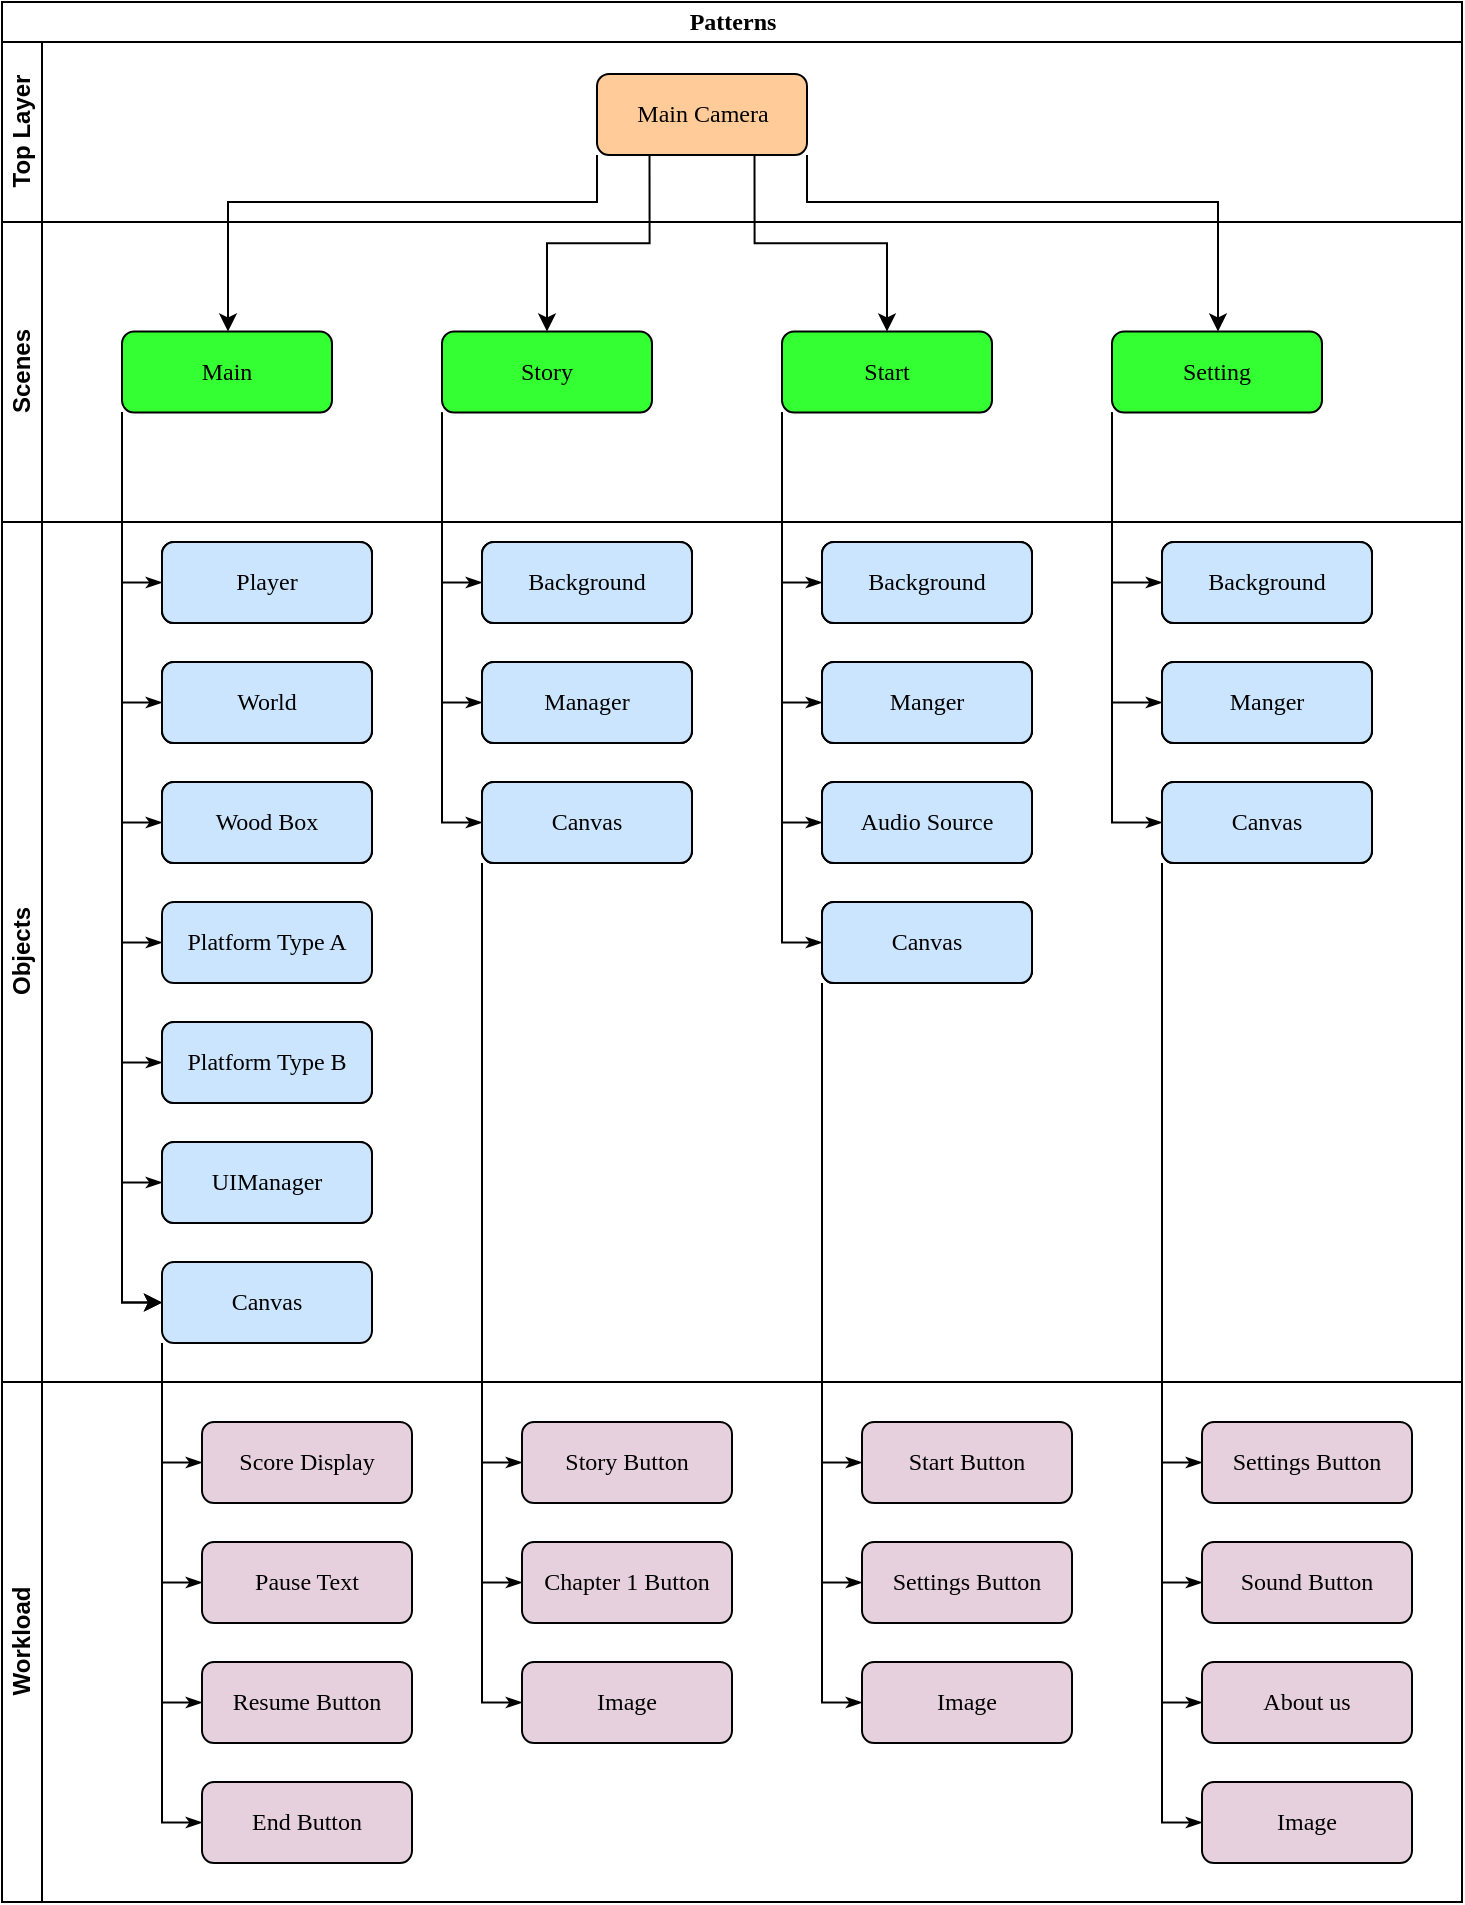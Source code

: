 <mxfile version="13.3.5" type="github">
  <diagram name="Page-1" id="c7488fd3-1785-93aa-aadb-54a6760d102a">
    <mxGraphModel dx="1422" dy="802" grid="1" gridSize="10" guides="1" tooltips="1" connect="1" arrows="1" fold="1" page="1" pageScale="1" pageWidth="1100" pageHeight="850" background="#ffffff" math="0" shadow="0">
      <root>
        <mxCell id="0" />
        <mxCell id="1" parent="0" />
        <mxCell id="2b4e8129b02d487f-1" value="&lt;font style=&quot;font-size: 12px&quot;&gt;Patterns&lt;/font&gt;" style="swimlane;html=1;childLayout=stackLayout;horizontal=1;startSize=20;horizontalStack=0;rounded=0;shadow=0;labelBackgroundColor=none;strokeWidth=1;fontFamily=Verdana;fontSize=8;align=center;" parent="1" vertex="1">
          <mxGeometry x="180" y="70" width="730" height="950" as="geometry">
            <mxRectangle x="180" y="70" width="70" height="20" as="alternateBounds" />
          </mxGeometry>
        </mxCell>
        <mxCell id="2b4e8129b02d487f-2" value="Top Layer" style="swimlane;html=1;startSize=20;horizontal=0;" parent="2b4e8129b02d487f-1" vertex="1">
          <mxGeometry y="20" width="730" height="90" as="geometry" />
        </mxCell>
        <mxCell id="2b4e8129b02d487f-7" value="&lt;font style=&quot;font-size: 12px;&quot;&gt;Main Camera&lt;/font&gt;" style="rounded=1;whiteSpace=wrap;html=1;shadow=0;labelBackgroundColor=none;strokeWidth=1;fontFamily=Verdana;fontSize=12;align=center;fillColor=#FFCC99;" parent="2b4e8129b02d487f-2" vertex="1">
          <mxGeometry x="297.5" y="16" width="105" height="40.5" as="geometry" />
        </mxCell>
        <mxCell id="2b4e8129b02d487f-3" value="Scenes" style="swimlane;html=1;startSize=20;horizontal=0;" parent="2b4e8129b02d487f-1" vertex="1">
          <mxGeometry y="110" width="730" height="150" as="geometry" />
        </mxCell>
        <mxCell id="4Cs5pkkE4mOxZY2ZTMv_-4" value="&lt;font style=&quot;font-size: 12px;&quot;&gt;Setting&lt;/font&gt;" style="rounded=1;whiteSpace=wrap;html=1;shadow=0;labelBackgroundColor=none;strokeWidth=1;fontFamily=Verdana;fontSize=12;align=center;fillColor=#33FF33;" parent="2b4e8129b02d487f-3" vertex="1">
          <mxGeometry x="555" y="54.75" width="105" height="40.5" as="geometry" />
        </mxCell>
        <mxCell id="4Cs5pkkE4mOxZY2ZTMv_-2" value="&lt;font style=&quot;font-size: 12px;&quot;&gt;Main&lt;br style=&quot;font-size: 12px;&quot;&gt;&lt;/font&gt;" style="rounded=1;whiteSpace=wrap;html=1;shadow=0;labelBackgroundColor=none;strokeWidth=1;fontFamily=Verdana;fontSize=12;align=center;fillColor=#33FF33;" parent="2b4e8129b02d487f-3" vertex="1">
          <mxGeometry x="60" y="54.75" width="105" height="40.5" as="geometry" />
        </mxCell>
        <mxCell id="4Cs5pkkE4mOxZY2ZTMv_-3" value="&lt;font style=&quot;font-size: 12px;&quot;&gt;Story&lt;/font&gt;" style="rounded=1;whiteSpace=wrap;html=1;shadow=0;labelBackgroundColor=none;strokeWidth=1;fontFamily=Verdana;fontSize=12;align=center;fillColor=#33FF33;" parent="2b4e8129b02d487f-3" vertex="1">
          <mxGeometry x="220" y="54.75" width="105" height="40.5" as="geometry" />
        </mxCell>
        <mxCell id="4Cs5pkkE4mOxZY2ZTMv_-5" value="&lt;font style=&quot;font-size: 12px;&quot;&gt;Start&lt;/font&gt;" style="rounded=1;whiteSpace=wrap;html=1;shadow=0;labelBackgroundColor=none;strokeWidth=1;fontFamily=Verdana;fontSize=12;align=center;fillColor=#33FF33;" parent="2b4e8129b02d487f-3" vertex="1">
          <mxGeometry x="390" y="54.75" width="105" height="40.5" as="geometry" />
        </mxCell>
        <mxCell id="2b4e8129b02d487f-4" value="Objects" style="swimlane;html=1;startSize=20;horizontal=0;" parent="2b4e8129b02d487f-1" vertex="1">
          <mxGeometry y="260" width="730" height="430" as="geometry" />
        </mxCell>
        <mxCell id="4Cs5pkkE4mOxZY2ZTMv_-52" value="Background" style="rounded=1;whiteSpace=wrap;html=1;shadow=0;labelBackgroundColor=none;strokeWidth=1;fontFamily=Verdana;fontSize=12;align=center;" parent="2b4e8129b02d487f-4" vertex="1">
          <mxGeometry x="410" y="10" width="105" height="40.5" as="geometry" />
        </mxCell>
        <mxCell id="4Cs5pkkE4mOxZY2ZTMv_-39" value="Background" style="rounded=1;whiteSpace=wrap;html=1;shadow=0;labelBackgroundColor=none;strokeWidth=1;fontFamily=Verdana;fontSize=12;align=center;" parent="2b4e8129b02d487f-4" vertex="1">
          <mxGeometry x="240" y="10" width="105" height="40.5" as="geometry" />
        </mxCell>
        <mxCell id="4Cs5pkkE4mOxZY2ZTMv_-12" value="&lt;font style=&quot;font-size: 12px;&quot;&gt;Player&lt;/font&gt;" style="rounded=1;whiteSpace=wrap;html=1;shadow=0;labelBackgroundColor=none;strokeWidth=1;fontFamily=Verdana;fontSize=12;align=center;" parent="2b4e8129b02d487f-4" vertex="1">
          <mxGeometry x="80" y="10" width="105" height="40.5" as="geometry" />
        </mxCell>
        <mxCell id="4Cs5pkkE4mOxZY2ZTMv_-67" value="Background" style="rounded=1;whiteSpace=wrap;html=1;shadow=0;labelBackgroundColor=none;strokeWidth=1;fontFamily=Verdana;fontSize=12;align=center;" parent="2b4e8129b02d487f-4" vertex="1">
          <mxGeometry x="580" y="10" width="105" height="40.5" as="geometry" />
        </mxCell>
        <mxCell id="4Cs5pkkE4mOxZY2ZTMv_-13" value="&lt;font style=&quot;font-size: 12px;&quot;&gt;World&lt;/font&gt;" style="rounded=1;whiteSpace=wrap;html=1;shadow=0;labelBackgroundColor=none;strokeWidth=1;fontFamily=Verdana;fontSize=12;align=center;" parent="2b4e8129b02d487f-4" vertex="1">
          <mxGeometry x="80" y="70" width="105" height="40.5" as="geometry" />
        </mxCell>
        <mxCell id="4Cs5pkkE4mOxZY2ZTMv_-40" value="Manager" style="rounded=1;whiteSpace=wrap;html=1;shadow=0;labelBackgroundColor=none;strokeWidth=1;fontFamily=Verdana;fontSize=12;align=center;" parent="2b4e8129b02d487f-4" vertex="1">
          <mxGeometry x="240" y="70" width="105" height="40.5" as="geometry" />
        </mxCell>
        <mxCell id="4Cs5pkkE4mOxZY2ZTMv_-53" value="Manger" style="rounded=1;whiteSpace=wrap;html=1;shadow=0;labelBackgroundColor=none;strokeWidth=1;fontFamily=Verdana;fontSize=12;align=center;" parent="2b4e8129b02d487f-4" vertex="1">
          <mxGeometry x="410" y="70" width="105" height="40.5" as="geometry" />
        </mxCell>
        <mxCell id="4Cs5pkkE4mOxZY2ZTMv_-69" value="Manger" style="rounded=1;whiteSpace=wrap;html=1;shadow=0;labelBackgroundColor=none;strokeWidth=1;fontFamily=Verdana;fontSize=12;align=center;" parent="2b4e8129b02d487f-4" vertex="1">
          <mxGeometry x="580" y="70" width="105" height="40.5" as="geometry" />
        </mxCell>
        <mxCell id="4Cs5pkkE4mOxZY2ZTMv_-14" value="Wood Box" style="rounded=1;whiteSpace=wrap;html=1;shadow=0;labelBackgroundColor=none;strokeWidth=1;fontFamily=Verdana;fontSize=12;align=center;" parent="2b4e8129b02d487f-4" vertex="1">
          <mxGeometry x="80" y="130" width="105" height="40.5" as="geometry" />
        </mxCell>
        <mxCell id="4Cs5pkkE4mOxZY2ZTMv_-41" value="Canvas" style="rounded=1;whiteSpace=wrap;html=1;shadow=0;labelBackgroundColor=none;strokeWidth=1;fontFamily=Verdana;fontSize=12;align=center;" parent="2b4e8129b02d487f-4" vertex="1">
          <mxGeometry x="240" y="130" width="105" height="40.5" as="geometry" />
        </mxCell>
        <mxCell id="4Cs5pkkE4mOxZY2ZTMv_-54" value="Audio Source" style="rounded=1;whiteSpace=wrap;html=1;shadow=0;labelBackgroundColor=none;strokeWidth=1;fontFamily=Verdana;fontSize=12;align=center;" parent="2b4e8129b02d487f-4" vertex="1">
          <mxGeometry x="410" y="130" width="105" height="40.5" as="geometry" />
        </mxCell>
        <mxCell id="4Cs5pkkE4mOxZY2ZTMv_-70" value="Canvas" style="rounded=1;whiteSpace=wrap;html=1;shadow=0;labelBackgroundColor=none;strokeWidth=1;fontFamily=Verdana;fontSize=12;align=center;" parent="2b4e8129b02d487f-4" vertex="1">
          <mxGeometry x="580" y="130" width="105" height="40.5" as="geometry" />
        </mxCell>
        <mxCell id="4Cs5pkkE4mOxZY2ZTMv_-15" value="Platform Type A" style="rounded=1;whiteSpace=wrap;html=1;shadow=0;labelBackgroundColor=none;strokeWidth=1;fontFamily=Verdana;fontSize=12;align=center;fillColor=#CCE5FF;" parent="2b4e8129b02d487f-4" vertex="1">
          <mxGeometry x="80" y="190" width="105" height="40.5" as="geometry" />
        </mxCell>
        <mxCell id="4Cs5pkkE4mOxZY2ZTMv_-55" value="Canvas" style="rounded=1;whiteSpace=wrap;html=1;shadow=0;labelBackgroundColor=none;strokeWidth=1;fontFamily=Verdana;fontSize=12;align=center;" parent="2b4e8129b02d487f-4" vertex="1">
          <mxGeometry x="410" y="190" width="105" height="40.5" as="geometry" />
        </mxCell>
        <mxCell id="4Cs5pkkE4mOxZY2ZTMv_-82" value="Background" style="rounded=1;whiteSpace=wrap;html=1;shadow=0;labelBackgroundColor=none;strokeWidth=1;fontFamily=Verdana;fontSize=12;align=center;" parent="2b4e8129b02d487f-4" vertex="1">
          <mxGeometry x="580" y="10" width="105" height="40.5" as="geometry" />
        </mxCell>
        <mxCell id="4Cs5pkkE4mOxZY2ZTMv_-83" value="Manger" style="rounded=1;whiteSpace=wrap;html=1;shadow=0;labelBackgroundColor=none;strokeWidth=1;fontFamily=Verdana;fontSize=12;align=center;" parent="2b4e8129b02d487f-4" vertex="1">
          <mxGeometry x="580" y="70" width="105" height="40.5" as="geometry" />
        </mxCell>
        <mxCell id="4Cs5pkkE4mOxZY2ZTMv_-84" value="Canvas" style="rounded=1;whiteSpace=wrap;html=1;shadow=0;labelBackgroundColor=none;strokeWidth=1;fontFamily=Verdana;fontSize=12;align=center;" parent="2b4e8129b02d487f-4" vertex="1">
          <mxGeometry x="580" y="130" width="105" height="40.5" as="geometry" />
        </mxCell>
        <mxCell id="4Cs5pkkE4mOxZY2ZTMv_-85" value="Manger" style="rounded=1;whiteSpace=wrap;html=1;shadow=0;labelBackgroundColor=none;strokeWidth=1;fontFamily=Verdana;fontSize=12;align=center;" parent="2b4e8129b02d487f-4" vertex="1">
          <mxGeometry x="410" y="70" width="105" height="40.5" as="geometry" />
        </mxCell>
        <mxCell id="4Cs5pkkE4mOxZY2ZTMv_-86" value="Background" style="rounded=1;whiteSpace=wrap;html=1;shadow=0;labelBackgroundColor=none;strokeWidth=1;fontFamily=Verdana;fontSize=12;align=center;" parent="2b4e8129b02d487f-4" vertex="1">
          <mxGeometry x="410" y="10" width="105" height="40.5" as="geometry" />
        </mxCell>
        <mxCell id="4Cs5pkkE4mOxZY2ZTMv_-87" value="Audio Source" style="rounded=1;whiteSpace=wrap;html=1;shadow=0;labelBackgroundColor=none;strokeWidth=1;fontFamily=Verdana;fontSize=12;align=center;" parent="2b4e8129b02d487f-4" vertex="1">
          <mxGeometry x="410" y="130" width="105" height="40.5" as="geometry" />
        </mxCell>
        <mxCell id="4Cs5pkkE4mOxZY2ZTMv_-88" value="Canvas" style="rounded=1;whiteSpace=wrap;html=1;shadow=0;labelBackgroundColor=none;strokeWidth=1;fontFamily=Verdana;fontSize=12;align=center;" parent="2b4e8129b02d487f-4" vertex="1">
          <mxGeometry x="410" y="190" width="105" height="40.5" as="geometry" />
        </mxCell>
        <mxCell id="4Cs5pkkE4mOxZY2ZTMv_-89" value="Canvas" style="rounded=1;whiteSpace=wrap;html=1;shadow=0;labelBackgroundColor=none;strokeWidth=1;fontFamily=Verdana;fontSize=12;align=center;" parent="2b4e8129b02d487f-4" vertex="1">
          <mxGeometry x="240" y="130" width="105" height="40.5" as="geometry" />
        </mxCell>
        <mxCell id="4Cs5pkkE4mOxZY2ZTMv_-90" value="Manager" style="rounded=1;whiteSpace=wrap;html=1;shadow=0;labelBackgroundColor=none;strokeWidth=1;fontFamily=Verdana;fontSize=12;align=center;" parent="2b4e8129b02d487f-4" vertex="1">
          <mxGeometry x="240" y="70" width="105" height="40.5" as="geometry" />
        </mxCell>
        <mxCell id="4Cs5pkkE4mOxZY2ZTMv_-91" value="Background" style="rounded=1;whiteSpace=wrap;html=1;shadow=0;labelBackgroundColor=none;strokeWidth=1;fontFamily=Verdana;fontSize=12;align=center;" parent="2b4e8129b02d487f-4" vertex="1">
          <mxGeometry x="240" y="10" width="105" height="40.5" as="geometry" />
        </mxCell>
        <mxCell id="4Cs5pkkE4mOxZY2ZTMv_-92" value="&lt;font style=&quot;font-size: 12px;&quot;&gt;Player&lt;/font&gt;" style="rounded=1;whiteSpace=wrap;html=1;shadow=0;labelBackgroundColor=none;strokeWidth=1;fontFamily=Verdana;fontSize=12;align=center;" parent="2b4e8129b02d487f-4" vertex="1">
          <mxGeometry x="80" y="10" width="105" height="40.5" as="geometry" />
        </mxCell>
        <mxCell id="4Cs5pkkE4mOxZY2ZTMv_-93" value="&lt;font style=&quot;font-size: 12px;&quot;&gt;World&lt;/font&gt;" style="rounded=1;whiteSpace=wrap;html=1;shadow=0;labelBackgroundColor=none;strokeWidth=1;fontFamily=Verdana;fontSize=12;align=center;" parent="2b4e8129b02d487f-4" vertex="1">
          <mxGeometry x="80" y="70" width="105" height="40.5" as="geometry" />
        </mxCell>
        <mxCell id="4Cs5pkkE4mOxZY2ZTMv_-94" value="Wood Box" style="rounded=1;whiteSpace=wrap;html=1;shadow=0;labelBackgroundColor=none;strokeWidth=1;fontFamily=Verdana;fontSize=12;align=center;" parent="2b4e8129b02d487f-4" vertex="1">
          <mxGeometry x="80" y="130" width="105" height="40.5" as="geometry" />
        </mxCell>
        <mxCell id="4Cs5pkkE4mOxZY2ZTMv_-16" value="Platform Type B" style="rounded=1;whiteSpace=wrap;html=1;shadow=0;labelBackgroundColor=none;strokeWidth=1;fontFamily=Verdana;fontSize=12;align=center;" parent="2b4e8129b02d487f-4" vertex="1">
          <mxGeometry x="80" y="250" width="105" height="40.5" as="geometry" />
        </mxCell>
        <mxCell id="4Cs5pkkE4mOxZY2ZTMv_-17" value="UIManager" style="rounded=1;whiteSpace=wrap;html=1;shadow=0;labelBackgroundColor=none;strokeWidth=1;fontFamily=Verdana;fontSize=12;align=center;" parent="2b4e8129b02d487f-4" vertex="1">
          <mxGeometry x="80" y="310" width="105" height="40.5" as="geometry" />
        </mxCell>
        <mxCell id="4Cs5pkkE4mOxZY2ZTMv_-95" value="Background" style="rounded=1;whiteSpace=wrap;html=1;shadow=0;labelBackgroundColor=none;strokeWidth=1;fontFamily=Verdana;fontSize=12;align=center;fillColor=#CCE5FF;" parent="2b4e8129b02d487f-4" vertex="1">
          <mxGeometry x="580" y="10" width="105" height="40.5" as="geometry" />
        </mxCell>
        <mxCell id="4Cs5pkkE4mOxZY2ZTMv_-96" value="Manger" style="rounded=1;whiteSpace=wrap;html=1;shadow=0;labelBackgroundColor=none;strokeWidth=1;fontFamily=Verdana;fontSize=12;align=center;fillColor=#CCE5FF;" parent="2b4e8129b02d487f-4" vertex="1">
          <mxGeometry x="580" y="70" width="105" height="40.5" as="geometry" />
        </mxCell>
        <mxCell id="4Cs5pkkE4mOxZY2ZTMv_-97" value="Canvas" style="rounded=1;whiteSpace=wrap;html=1;shadow=0;labelBackgroundColor=none;strokeWidth=1;fontFamily=Verdana;fontSize=12;align=center;fillColor=#CCE5FF;" parent="2b4e8129b02d487f-4" vertex="1">
          <mxGeometry x="580" y="130" width="105" height="40.5" as="geometry" />
        </mxCell>
        <mxCell id="4Cs5pkkE4mOxZY2ZTMv_-98" value="Manger" style="rounded=1;whiteSpace=wrap;html=1;shadow=0;labelBackgroundColor=none;strokeWidth=1;fontFamily=Verdana;fontSize=12;align=center;fillColor=#CCE5FF;" parent="2b4e8129b02d487f-4" vertex="1">
          <mxGeometry x="410" y="70" width="105" height="40.5" as="geometry" />
        </mxCell>
        <mxCell id="4Cs5pkkE4mOxZY2ZTMv_-99" value="Background" style="rounded=1;whiteSpace=wrap;html=1;shadow=0;labelBackgroundColor=none;strokeWidth=1;fontFamily=Verdana;fontSize=12;align=center;fillColor=#CCE5FF;" parent="2b4e8129b02d487f-4" vertex="1">
          <mxGeometry x="410" y="10" width="105" height="40.5" as="geometry" />
        </mxCell>
        <mxCell id="4Cs5pkkE4mOxZY2ZTMv_-100" value="Audio Source" style="rounded=1;whiteSpace=wrap;html=1;shadow=0;labelBackgroundColor=none;strokeWidth=1;fontFamily=Verdana;fontSize=12;align=center;fillColor=#CCE5FF;" parent="2b4e8129b02d487f-4" vertex="1">
          <mxGeometry x="410" y="130" width="105" height="40.5" as="geometry" />
        </mxCell>
        <mxCell id="4Cs5pkkE4mOxZY2ZTMv_-101" value="Canvas" style="rounded=1;whiteSpace=wrap;html=1;shadow=0;labelBackgroundColor=none;strokeWidth=1;fontFamily=Verdana;fontSize=12;align=center;fillColor=#CCE5FF;" parent="2b4e8129b02d487f-4" vertex="1">
          <mxGeometry x="410" y="190" width="105" height="40.5" as="geometry" />
        </mxCell>
        <mxCell id="4Cs5pkkE4mOxZY2ZTMv_-102" value="Canvas" style="rounded=1;whiteSpace=wrap;html=1;shadow=0;labelBackgroundColor=none;strokeWidth=1;fontFamily=Verdana;fontSize=12;align=center;fillColor=#CCE5FF;" parent="2b4e8129b02d487f-4" vertex="1">
          <mxGeometry x="240" y="130" width="105" height="40.5" as="geometry" />
        </mxCell>
        <mxCell id="4Cs5pkkE4mOxZY2ZTMv_-103" value="Manager" style="rounded=1;whiteSpace=wrap;html=1;shadow=0;labelBackgroundColor=none;strokeWidth=1;fontFamily=Verdana;fontSize=12;align=center;fillColor=#CCE5FF;" parent="2b4e8129b02d487f-4" vertex="1">
          <mxGeometry x="240" y="70" width="105" height="40.5" as="geometry" />
        </mxCell>
        <mxCell id="4Cs5pkkE4mOxZY2ZTMv_-104" value="Background" style="rounded=1;whiteSpace=wrap;html=1;shadow=0;labelBackgroundColor=none;strokeWidth=1;fontFamily=Verdana;fontSize=12;align=center;fillColor=#CCE5FF;" parent="2b4e8129b02d487f-4" vertex="1">
          <mxGeometry x="240" y="10" width="105" height="40.5" as="geometry" />
        </mxCell>
        <mxCell id="4Cs5pkkE4mOxZY2ZTMv_-105" value="&lt;font style=&quot;font-size: 12px;&quot;&gt;Player&lt;/font&gt;" style="rounded=1;whiteSpace=wrap;html=1;shadow=0;labelBackgroundColor=none;strokeWidth=1;fontFamily=Verdana;fontSize=12;align=center;fillColor=#CCE5FF;" parent="2b4e8129b02d487f-4" vertex="1">
          <mxGeometry x="80" y="10" width="105" height="40.5" as="geometry" />
        </mxCell>
        <mxCell id="4Cs5pkkE4mOxZY2ZTMv_-106" value="&lt;font style=&quot;font-size: 12px;&quot;&gt;World&lt;/font&gt;" style="rounded=1;whiteSpace=wrap;html=1;shadow=0;labelBackgroundColor=none;strokeWidth=1;fontFamily=Verdana;fontSize=12;align=center;fillColor=#CCE5FF;" parent="2b4e8129b02d487f-4" vertex="1">
          <mxGeometry x="80" y="70" width="105" height="40.5" as="geometry" />
        </mxCell>
        <mxCell id="4Cs5pkkE4mOxZY2ZTMv_-107" value="Wood Box" style="rounded=1;whiteSpace=wrap;html=1;shadow=0;labelBackgroundColor=none;strokeWidth=1;fontFamily=Verdana;fontSize=12;align=center;fillColor=#CCE5FF;" parent="2b4e8129b02d487f-4" vertex="1">
          <mxGeometry x="80" y="130" width="105" height="40.5" as="geometry" />
        </mxCell>
        <mxCell id="4Cs5pkkE4mOxZY2ZTMv_-108" value="Platform Type B" style="rounded=1;whiteSpace=wrap;html=1;shadow=0;labelBackgroundColor=none;strokeWidth=1;fontFamily=Verdana;fontSize=12;align=center;fillColor=#CCE5FF;" parent="2b4e8129b02d487f-4" vertex="1">
          <mxGeometry x="80" y="250" width="105" height="40.5" as="geometry" />
        </mxCell>
        <mxCell id="4Cs5pkkE4mOxZY2ZTMv_-109" value="UIManager" style="rounded=1;whiteSpace=wrap;html=1;shadow=0;labelBackgroundColor=none;strokeWidth=1;fontFamily=Verdana;fontSize=12;align=center;fillColor=#CCE5FF;" parent="2b4e8129b02d487f-4" vertex="1">
          <mxGeometry x="80" y="310" width="105" height="40.5" as="geometry" />
        </mxCell>
        <mxCell id="4Cs5pkkE4mOxZY2ZTMv_-18" value="Canvas" style="rounded=1;whiteSpace=wrap;html=1;shadow=0;labelBackgroundColor=none;strokeWidth=1;fontFamily=Verdana;fontSize=12;align=center;fillColor=#CCE5FF;" parent="2b4e8129b02d487f-4" vertex="1">
          <mxGeometry x="80" y="370" width="105" height="40.5" as="geometry" />
        </mxCell>
        <mxCell id="4Cs5pkkE4mOxZY2ZTMv_-1" value="Workload" style="swimlane;html=1;startSize=20;horizontal=0;" parent="2b4e8129b02d487f-1" vertex="1">
          <mxGeometry y="690" width="730" height="260" as="geometry" />
        </mxCell>
        <mxCell id="4Cs5pkkE4mOxZY2ZTMv_-71" value="Settings Button" style="rounded=1;whiteSpace=wrap;html=1;shadow=0;labelBackgroundColor=none;strokeWidth=1;fontFamily=Verdana;fontSize=12;align=center;fillColor=#E6D0DE;" parent="4Cs5pkkE4mOxZY2ZTMv_-1" vertex="1">
          <mxGeometry x="600" y="20" width="105" height="40.5" as="geometry" />
        </mxCell>
        <mxCell id="4Cs5pkkE4mOxZY2ZTMv_-42" value="Story Button" style="rounded=1;whiteSpace=wrap;html=1;shadow=0;labelBackgroundColor=none;strokeWidth=1;fontFamily=Verdana;fontSize=12;align=center;fillColor=#E6D0DE;" parent="4Cs5pkkE4mOxZY2ZTMv_-1" vertex="1">
          <mxGeometry x="260" y="20" width="105" height="40.5" as="geometry" />
        </mxCell>
        <mxCell id="4Cs5pkkE4mOxZY2ZTMv_-19" value="Score Display" style="rounded=1;whiteSpace=wrap;html=1;shadow=0;labelBackgroundColor=none;strokeWidth=1;fontFamily=Verdana;fontSize=12;align=center;fillColor=#E6D0DE;" parent="4Cs5pkkE4mOxZY2ZTMv_-1" vertex="1">
          <mxGeometry x="100" y="20" width="105" height="40.5" as="geometry" />
        </mxCell>
        <mxCell id="4Cs5pkkE4mOxZY2ZTMv_-56" value="Start Button" style="rounded=1;whiteSpace=wrap;html=1;shadow=0;labelBackgroundColor=none;strokeWidth=1;fontFamily=Verdana;fontSize=12;align=center;fillColor=#E6D0DE;" parent="4Cs5pkkE4mOxZY2ZTMv_-1" vertex="1">
          <mxGeometry x="430" y="20" width="105" height="40.5" as="geometry" />
        </mxCell>
        <mxCell id="4Cs5pkkE4mOxZY2ZTMv_-72" value="Sound Button" style="rounded=1;whiteSpace=wrap;html=1;shadow=0;labelBackgroundColor=none;strokeWidth=1;fontFamily=Verdana;fontSize=12;align=center;fillColor=#E6D0DE;" parent="4Cs5pkkE4mOxZY2ZTMv_-1" vertex="1">
          <mxGeometry x="600" y="80" width="105" height="40.5" as="geometry" />
        </mxCell>
        <mxCell id="4Cs5pkkE4mOxZY2ZTMv_-20" value="Pause Text" style="rounded=1;whiteSpace=wrap;html=1;shadow=0;labelBackgroundColor=none;strokeWidth=1;fontFamily=Verdana;fontSize=12;align=center;fillColor=#E6D0DE;" parent="4Cs5pkkE4mOxZY2ZTMv_-1" vertex="1">
          <mxGeometry x="100" y="80" width="105" height="40.5" as="geometry" />
        </mxCell>
        <mxCell id="4Cs5pkkE4mOxZY2ZTMv_-43" value="Chapter 1 Button" style="rounded=1;whiteSpace=wrap;html=1;shadow=0;labelBackgroundColor=none;strokeWidth=1;fontFamily=Verdana;fontSize=12;align=center;fillColor=#E6D0DE;" parent="4Cs5pkkE4mOxZY2ZTMv_-1" vertex="1">
          <mxGeometry x="260" y="80" width="105" height="40.5" as="geometry" />
        </mxCell>
        <mxCell id="4Cs5pkkE4mOxZY2ZTMv_-57" value="Settings Button" style="rounded=1;whiteSpace=wrap;html=1;shadow=0;labelBackgroundColor=none;strokeWidth=1;fontFamily=Verdana;fontSize=12;align=center;fillColor=#E6D0DE;" parent="4Cs5pkkE4mOxZY2ZTMv_-1" vertex="1">
          <mxGeometry x="430" y="80" width="105" height="40.5" as="geometry" />
        </mxCell>
        <mxCell id="4Cs5pkkE4mOxZY2ZTMv_-44" value="Image" style="rounded=1;whiteSpace=wrap;html=1;shadow=0;labelBackgroundColor=none;strokeWidth=1;fontFamily=Verdana;fontSize=12;align=center;fillColor=#E6D0DE;" parent="4Cs5pkkE4mOxZY2ZTMv_-1" vertex="1">
          <mxGeometry x="260" y="140" width="105" height="40.5" as="geometry" />
        </mxCell>
        <mxCell id="4Cs5pkkE4mOxZY2ZTMv_-33" value="Resume Button" style="rounded=1;whiteSpace=wrap;html=1;shadow=0;labelBackgroundColor=none;strokeWidth=1;fontFamily=Verdana;fontSize=12;align=center;fillColor=#E6D0DE;" parent="4Cs5pkkE4mOxZY2ZTMv_-1" vertex="1">
          <mxGeometry x="100" y="140" width="105" height="40.5" as="geometry" />
        </mxCell>
        <mxCell id="4Cs5pkkE4mOxZY2ZTMv_-58" value="Image" style="rounded=1;whiteSpace=wrap;html=1;shadow=0;labelBackgroundColor=none;strokeWidth=1;fontFamily=Verdana;fontSize=12;align=center;fillColor=#E6D0DE;" parent="4Cs5pkkE4mOxZY2ZTMv_-1" vertex="1">
          <mxGeometry x="430" y="140" width="105" height="40.5" as="geometry" />
        </mxCell>
        <mxCell id="4Cs5pkkE4mOxZY2ZTMv_-73" value="About us" style="rounded=1;whiteSpace=wrap;html=1;shadow=0;labelBackgroundColor=none;strokeWidth=1;fontFamily=Verdana;fontSize=12;align=center;fillColor=#E6D0DE;" parent="4Cs5pkkE4mOxZY2ZTMv_-1" vertex="1">
          <mxGeometry x="600" y="140" width="105" height="40.5" as="geometry" />
        </mxCell>
        <mxCell id="4Cs5pkkE4mOxZY2ZTMv_-74" value="Image" style="rounded=1;whiteSpace=wrap;html=1;shadow=0;labelBackgroundColor=none;strokeWidth=1;fontFamily=Verdana;fontSize=12;align=center;fillColor=#E6D0DE;" parent="4Cs5pkkE4mOxZY2ZTMv_-1" vertex="1">
          <mxGeometry x="600" y="200" width="105" height="40.5" as="geometry" />
        </mxCell>
        <mxCell id="4Cs5pkkE4mOxZY2ZTMv_-34" value="End Button" style="rounded=1;whiteSpace=wrap;html=1;shadow=0;labelBackgroundColor=none;strokeWidth=1;fontFamily=Verdana;fontSize=12;align=center;fillColor=#E6D0DE;" parent="4Cs5pkkE4mOxZY2ZTMv_-1" vertex="1">
          <mxGeometry x="100" y="200" width="105" height="40.5" as="geometry" />
        </mxCell>
        <mxCell id="4Cs5pkkE4mOxZY2ZTMv_-8" style="edgeStyle=orthogonalEdgeStyle;rounded=0;orthogonalLoop=1;jettySize=auto;html=1;exitX=0;exitY=1;exitDx=0;exitDy=0;" parent="2b4e8129b02d487f-1" source="2b4e8129b02d487f-7" target="4Cs5pkkE4mOxZY2ZTMv_-2" edge="1">
          <mxGeometry relative="1" as="geometry">
            <Array as="points">
              <mxPoint x="298" y="100" />
              <mxPoint x="113" y="100" />
            </Array>
          </mxGeometry>
        </mxCell>
        <mxCell id="4Cs5pkkE4mOxZY2ZTMv_-9" style="edgeStyle=orthogonalEdgeStyle;rounded=0;orthogonalLoop=1;jettySize=auto;html=1;exitX=0.25;exitY=1;exitDx=0;exitDy=0;entryX=0.5;entryY=0;entryDx=0;entryDy=0;" parent="2b4e8129b02d487f-1" source="2b4e8129b02d487f-7" target="4Cs5pkkE4mOxZY2ZTMv_-3" edge="1">
          <mxGeometry relative="1" as="geometry" />
        </mxCell>
        <mxCell id="4Cs5pkkE4mOxZY2ZTMv_-10" style="edgeStyle=orthogonalEdgeStyle;rounded=0;orthogonalLoop=1;jettySize=auto;html=1;exitX=0.75;exitY=1;exitDx=0;exitDy=0;entryX=0.5;entryY=0;entryDx=0;entryDy=0;" parent="2b4e8129b02d487f-1" source="2b4e8129b02d487f-7" target="4Cs5pkkE4mOxZY2ZTMv_-5" edge="1">
          <mxGeometry relative="1" as="geometry" />
        </mxCell>
        <mxCell id="4Cs5pkkE4mOxZY2ZTMv_-11" style="edgeStyle=orthogonalEdgeStyle;rounded=0;orthogonalLoop=1;jettySize=auto;html=1;exitX=1;exitY=1;exitDx=0;exitDy=0;" parent="2b4e8129b02d487f-1" source="2b4e8129b02d487f-7" target="4Cs5pkkE4mOxZY2ZTMv_-4" edge="1">
          <mxGeometry relative="1" as="geometry">
            <Array as="points">
              <mxPoint x="403" y="100" />
              <mxPoint x="608" y="100" />
            </Array>
          </mxGeometry>
        </mxCell>
        <mxCell id="4Cs5pkkE4mOxZY2ZTMv_-23" style="edgeStyle=orthogonalEdgeStyle;rounded=0;orthogonalLoop=1;jettySize=auto;html=1;exitX=0;exitY=1;exitDx=0;exitDy=0;entryX=0;entryY=0.5;entryDx=0;entryDy=0;fontSize=12;" parent="2b4e8129b02d487f-1" source="4Cs5pkkE4mOxZY2ZTMv_-2" target="4Cs5pkkE4mOxZY2ZTMv_-18" edge="1">
          <mxGeometry relative="1" as="geometry" />
        </mxCell>
        <mxCell id="4Cs5pkkE4mOxZY2ZTMv_-26" style="edgeStyle=orthogonalEdgeStyle;rounded=0;orthogonalLoop=1;jettySize=auto;html=1;exitX=0;exitY=1;exitDx=0;exitDy=0;entryX=0;entryY=0.5;entryDx=0;entryDy=0;fontSize=12;" parent="2b4e8129b02d487f-1" source="4Cs5pkkE4mOxZY2ZTMv_-2" target="4Cs5pkkE4mOxZY2ZTMv_-18" edge="1">
          <mxGeometry relative="1" as="geometry">
            <mxPoint x="240" y="275.25" as="sourcePoint" />
            <mxPoint x="260" y="720.25" as="targetPoint" />
            <Array as="points">
              <mxPoint x="60" y="650" />
            </Array>
          </mxGeometry>
        </mxCell>
        <mxCell id="4Cs5pkkE4mOxZY2ZTMv_-27" style="edgeStyle=orthogonalEdgeStyle;rounded=0;html=1;labelBackgroundColor=none;startArrow=none;startFill=0;startSize=5;endArrow=classicThin;endFill=1;endSize=5;jettySize=auto;orthogonalLoop=1;strokeWidth=1;fontFamily=Verdana;fontSize=8;exitX=0;exitY=1;exitDx=0;exitDy=0;entryX=0;entryY=0.5;entryDx=0;entryDy=0;" parent="2b4e8129b02d487f-1" source="4Cs5pkkE4mOxZY2ZTMv_-2" target="4Cs5pkkE4mOxZY2ZTMv_-17" edge="1">
          <mxGeometry relative="1" as="geometry">
            <mxPoint x="760" y="355" as="sourcePoint" />
            <mxPoint x="740" y="475" as="targetPoint" />
          </mxGeometry>
        </mxCell>
        <mxCell id="4Cs5pkkE4mOxZY2ZTMv_-28" style="edgeStyle=orthogonalEdgeStyle;rounded=0;html=1;labelBackgroundColor=none;startArrow=none;startFill=0;startSize=5;endArrow=classicThin;endFill=1;endSize=5;jettySize=auto;orthogonalLoop=1;strokeWidth=1;fontFamily=Verdana;fontSize=8;exitX=0;exitY=1;exitDx=0;exitDy=0;entryX=0;entryY=0.5;entryDx=0;entryDy=0;" parent="2b4e8129b02d487f-1" source="4Cs5pkkE4mOxZY2ZTMv_-2" target="4Cs5pkkE4mOxZY2ZTMv_-16" edge="1">
          <mxGeometry relative="1" as="geometry">
            <mxPoint x="790" y="370" as="sourcePoint" />
            <mxPoint x="770" y="490" as="targetPoint" />
          </mxGeometry>
        </mxCell>
        <mxCell id="4Cs5pkkE4mOxZY2ZTMv_-29" style="edgeStyle=orthogonalEdgeStyle;rounded=0;html=1;labelBackgroundColor=none;startArrow=none;startFill=0;startSize=5;endArrow=classicThin;endFill=1;endSize=5;jettySize=auto;orthogonalLoop=1;strokeWidth=1;fontFamily=Verdana;fontSize=8;exitX=0;exitY=1;exitDx=0;exitDy=0;entryX=0;entryY=0.5;entryDx=0;entryDy=0;" parent="2b4e8129b02d487f-1" source="4Cs5pkkE4mOxZY2ZTMv_-2" target="4Cs5pkkE4mOxZY2ZTMv_-15" edge="1">
          <mxGeometry relative="1" as="geometry">
            <mxPoint x="840" y="480" as="sourcePoint" />
            <mxPoint x="820" y="600" as="targetPoint" />
          </mxGeometry>
        </mxCell>
        <mxCell id="4Cs5pkkE4mOxZY2ZTMv_-32" style="edgeStyle=orthogonalEdgeStyle;rounded=0;html=1;labelBackgroundColor=none;startArrow=none;startFill=0;startSize=5;endArrow=classicThin;endFill=1;endSize=5;jettySize=auto;orthogonalLoop=1;strokeWidth=1;fontFamily=Verdana;fontSize=8;exitX=0;exitY=1;exitDx=0;exitDy=0;entryX=0;entryY=0.5;entryDx=0;entryDy=0;" parent="2b4e8129b02d487f-1" source="4Cs5pkkE4mOxZY2ZTMv_-2" target="4Cs5pkkE4mOxZY2ZTMv_-14" edge="1">
          <mxGeometry relative="1" as="geometry">
            <mxPoint x="760" y="580" as="sourcePoint" />
            <mxPoint x="740" y="700" as="targetPoint" />
          </mxGeometry>
        </mxCell>
        <mxCell id="4Cs5pkkE4mOxZY2ZTMv_-31" style="edgeStyle=orthogonalEdgeStyle;rounded=0;html=1;labelBackgroundColor=none;startArrow=none;startFill=0;startSize=5;endArrow=classicThin;endFill=1;endSize=5;jettySize=auto;orthogonalLoop=1;strokeWidth=1;fontFamily=Verdana;fontSize=8;exitX=0;exitY=1;exitDx=0;exitDy=0;entryX=0;entryY=0.5;entryDx=0;entryDy=0;" parent="2b4e8129b02d487f-1" source="4Cs5pkkE4mOxZY2ZTMv_-2" target="4Cs5pkkE4mOxZY2ZTMv_-13" edge="1">
          <mxGeometry relative="1" as="geometry">
            <mxPoint x="860" y="500" as="sourcePoint" />
            <mxPoint x="840" y="620" as="targetPoint" />
          </mxGeometry>
        </mxCell>
        <mxCell id="4Cs5pkkE4mOxZY2ZTMv_-30" style="edgeStyle=orthogonalEdgeStyle;rounded=0;html=1;labelBackgroundColor=none;startArrow=none;startFill=0;startSize=5;endArrow=classicThin;endFill=1;endSize=5;jettySize=auto;orthogonalLoop=1;strokeWidth=1;fontFamily=Verdana;fontSize=8;exitX=0;exitY=1;exitDx=0;exitDy=0;entryX=0;entryY=0.5;entryDx=0;entryDy=0;" parent="2b4e8129b02d487f-1" source="4Cs5pkkE4mOxZY2ZTMv_-2" target="4Cs5pkkE4mOxZY2ZTMv_-12" edge="1">
          <mxGeometry relative="1" as="geometry">
            <mxPoint x="800" y="355" as="sourcePoint" />
            <mxPoint x="780" y="475" as="targetPoint" />
          </mxGeometry>
        </mxCell>
        <mxCell id="4Cs5pkkE4mOxZY2ZTMv_-35" style="edgeStyle=orthogonalEdgeStyle;rounded=0;html=1;labelBackgroundColor=none;startArrow=none;startFill=0;startSize=5;endArrow=classicThin;endFill=1;endSize=5;jettySize=auto;orthogonalLoop=1;strokeWidth=1;fontFamily=Verdana;fontSize=8;exitX=0;exitY=1;exitDx=0;exitDy=0;entryX=0;entryY=0.5;entryDx=0;entryDy=0;" parent="2b4e8129b02d487f-1" source="4Cs5pkkE4mOxZY2ZTMv_-18" target="4Cs5pkkE4mOxZY2ZTMv_-19" edge="1">
          <mxGeometry relative="1" as="geometry">
            <mxPoint x="780" y="600" as="sourcePoint" />
            <mxPoint x="760" y="720" as="targetPoint" />
          </mxGeometry>
        </mxCell>
        <mxCell id="4Cs5pkkE4mOxZY2ZTMv_-37" style="edgeStyle=orthogonalEdgeStyle;rounded=0;html=1;labelBackgroundColor=none;startArrow=none;startFill=0;startSize=5;endArrow=classicThin;endFill=1;endSize=5;jettySize=auto;orthogonalLoop=1;strokeWidth=1;fontFamily=Verdana;fontSize=8;exitX=0;exitY=1;exitDx=0;exitDy=0;entryX=0;entryY=0.5;entryDx=0;entryDy=0;" parent="2b4e8129b02d487f-1" source="4Cs5pkkE4mOxZY2ZTMv_-18" target="4Cs5pkkE4mOxZY2ZTMv_-20" edge="1">
          <mxGeometry relative="1" as="geometry">
            <mxPoint x="780" y="780" as="sourcePoint" />
            <mxPoint x="760" y="900" as="targetPoint" />
          </mxGeometry>
        </mxCell>
        <mxCell id="4Cs5pkkE4mOxZY2ZTMv_-36" style="edgeStyle=orthogonalEdgeStyle;rounded=0;html=1;labelBackgroundColor=none;startArrow=none;startFill=0;startSize=5;endArrow=classicThin;endFill=1;endSize=5;jettySize=auto;orthogonalLoop=1;strokeWidth=1;fontFamily=Verdana;fontSize=8;exitX=0;exitY=1;exitDx=0;exitDy=0;entryX=0;entryY=0.5;entryDx=0;entryDy=0;" parent="2b4e8129b02d487f-1" source="4Cs5pkkE4mOxZY2ZTMv_-18" target="4Cs5pkkE4mOxZY2ZTMv_-33" edge="1">
          <mxGeometry relative="1" as="geometry">
            <mxPoint x="840" y="710" as="sourcePoint" />
            <mxPoint x="820" y="830" as="targetPoint" />
          </mxGeometry>
        </mxCell>
        <mxCell id="4Cs5pkkE4mOxZY2ZTMv_-38" style="edgeStyle=orthogonalEdgeStyle;rounded=0;html=1;labelBackgroundColor=none;startArrow=none;startFill=0;startSize=5;endArrow=classicThin;endFill=1;endSize=5;jettySize=auto;orthogonalLoop=1;strokeWidth=1;fontFamily=Verdana;fontSize=8;exitX=0;exitY=1;exitDx=0;exitDy=0;entryX=0;entryY=0.5;entryDx=0;entryDy=0;" parent="2b4e8129b02d487f-1" source="4Cs5pkkE4mOxZY2ZTMv_-18" target="4Cs5pkkE4mOxZY2ZTMv_-34" edge="1">
          <mxGeometry relative="1" as="geometry">
            <mxPoint x="840" y="860" as="sourcePoint" />
            <mxPoint x="820" y="980" as="targetPoint" />
          </mxGeometry>
        </mxCell>
        <mxCell id="4Cs5pkkE4mOxZY2ZTMv_-45" style="edgeStyle=orthogonalEdgeStyle;rounded=0;html=1;labelBackgroundColor=none;startArrow=none;startFill=0;startSize=5;endArrow=classicThin;endFill=1;endSize=5;jettySize=auto;orthogonalLoop=1;strokeWidth=1;fontFamily=Verdana;fontSize=8;exitX=0;exitY=1;exitDx=0;exitDy=0;entryX=0;entryY=0.5;entryDx=0;entryDy=0;" parent="2b4e8129b02d487f-1" source="4Cs5pkkE4mOxZY2ZTMv_-3" target="4Cs5pkkE4mOxZY2ZTMv_-39" edge="1">
          <mxGeometry relative="1" as="geometry">
            <mxPoint x="770" y="270" as="sourcePoint" />
            <mxPoint x="750" y="390" as="targetPoint" />
          </mxGeometry>
        </mxCell>
        <mxCell id="4Cs5pkkE4mOxZY2ZTMv_-46" style="edgeStyle=orthogonalEdgeStyle;rounded=0;html=1;labelBackgroundColor=none;startArrow=none;startFill=0;startSize=5;endArrow=classicThin;endFill=1;endSize=5;jettySize=auto;orthogonalLoop=1;strokeWidth=1;fontFamily=Verdana;fontSize=8;exitX=0;exitY=1;exitDx=0;exitDy=0;entryX=0;entryY=0.5;entryDx=0;entryDy=0;" parent="2b4e8129b02d487f-1" source="4Cs5pkkE4mOxZY2ZTMv_-3" target="4Cs5pkkE4mOxZY2ZTMv_-40" edge="1">
          <mxGeometry relative="1" as="geometry">
            <mxPoint x="800" y="360" as="sourcePoint" />
            <mxPoint x="780" y="480" as="targetPoint" />
          </mxGeometry>
        </mxCell>
        <mxCell id="4Cs5pkkE4mOxZY2ZTMv_-47" style="edgeStyle=orthogonalEdgeStyle;rounded=0;html=1;labelBackgroundColor=none;startArrow=none;startFill=0;startSize=5;endArrow=classicThin;endFill=1;endSize=5;jettySize=auto;orthogonalLoop=1;strokeWidth=1;fontFamily=Verdana;fontSize=8;exitX=0;exitY=1;exitDx=0;exitDy=0;entryX=0;entryY=0.5;entryDx=0;entryDy=0;" parent="2b4e8129b02d487f-1" source="4Cs5pkkE4mOxZY2ZTMv_-3" target="4Cs5pkkE4mOxZY2ZTMv_-41" edge="1">
          <mxGeometry relative="1" as="geometry">
            <mxPoint x="760" y="420" as="sourcePoint" />
            <mxPoint x="740" y="540" as="targetPoint" />
          </mxGeometry>
        </mxCell>
        <mxCell id="4Cs5pkkE4mOxZY2ZTMv_-48" style="edgeStyle=orthogonalEdgeStyle;rounded=0;html=1;labelBackgroundColor=none;startArrow=none;startFill=0;startSize=5;endArrow=classicThin;endFill=1;endSize=5;jettySize=auto;orthogonalLoop=1;strokeWidth=1;fontFamily=Verdana;fontSize=8;exitX=0;exitY=1;exitDx=0;exitDy=0;entryX=0;entryY=0.5;entryDx=0;entryDy=0;" parent="2b4e8129b02d487f-1" source="4Cs5pkkE4mOxZY2ZTMv_-41" target="4Cs5pkkE4mOxZY2ZTMv_-42" edge="1">
          <mxGeometry relative="1" as="geometry">
            <mxPoint x="860" y="510" as="sourcePoint" />
            <mxPoint x="840" y="630" as="targetPoint" />
          </mxGeometry>
        </mxCell>
        <mxCell id="4Cs5pkkE4mOxZY2ZTMv_-49" style="edgeStyle=orthogonalEdgeStyle;rounded=0;html=1;labelBackgroundColor=none;startArrow=none;startFill=0;startSize=5;endArrow=classicThin;endFill=1;endSize=5;jettySize=auto;orthogonalLoop=1;strokeWidth=1;fontFamily=Verdana;fontSize=8;exitX=0;exitY=1;exitDx=0;exitDy=0;entryX=0;entryY=0.5;entryDx=0;entryDy=0;" parent="2b4e8129b02d487f-1" source="4Cs5pkkE4mOxZY2ZTMv_-41" target="4Cs5pkkE4mOxZY2ZTMv_-43" edge="1">
          <mxGeometry relative="1" as="geometry">
            <mxPoint x="800" y="570" as="sourcePoint" />
            <mxPoint x="780" y="690" as="targetPoint" />
          </mxGeometry>
        </mxCell>
        <mxCell id="4Cs5pkkE4mOxZY2ZTMv_-50" style="edgeStyle=orthogonalEdgeStyle;rounded=0;html=1;labelBackgroundColor=none;startArrow=none;startFill=0;startSize=5;endArrow=classicThin;endFill=1;endSize=5;jettySize=auto;orthogonalLoop=1;strokeWidth=1;fontFamily=Verdana;fontSize=8;exitX=0;exitY=1;exitDx=0;exitDy=0;entryX=0;entryY=0.5;entryDx=0;entryDy=0;" parent="2b4e8129b02d487f-1" source="4Cs5pkkE4mOxZY2ZTMv_-41" target="4Cs5pkkE4mOxZY2ZTMv_-44" edge="1">
          <mxGeometry relative="1" as="geometry">
            <mxPoint x="830" y="620" as="sourcePoint" />
            <mxPoint x="810" y="740" as="targetPoint" />
          </mxGeometry>
        </mxCell>
        <mxCell id="4Cs5pkkE4mOxZY2ZTMv_-59" style="edgeStyle=orthogonalEdgeStyle;rounded=0;html=1;labelBackgroundColor=none;startArrow=none;startFill=0;startSize=5;endArrow=classicThin;endFill=1;endSize=5;jettySize=auto;orthogonalLoop=1;strokeWidth=1;fontFamily=Verdana;fontSize=8;exitX=0;exitY=1;exitDx=0;exitDy=0;entryX=0;entryY=0.5;entryDx=0;entryDy=0;" parent="2b4e8129b02d487f-1" source="4Cs5pkkE4mOxZY2ZTMv_-5" target="4Cs5pkkE4mOxZY2ZTMv_-52" edge="1">
          <mxGeometry relative="1" as="geometry">
            <mxPoint x="790" y="320" as="sourcePoint" />
            <mxPoint x="770" y="440" as="targetPoint" />
          </mxGeometry>
        </mxCell>
        <mxCell id="4Cs5pkkE4mOxZY2ZTMv_-62" style="edgeStyle=orthogonalEdgeStyle;rounded=0;html=1;labelBackgroundColor=none;startArrow=none;startFill=0;startSize=5;endArrow=classicThin;endFill=1;endSize=5;jettySize=auto;orthogonalLoop=1;strokeWidth=1;fontFamily=Verdana;fontSize=8;exitX=0;exitY=1;exitDx=0;exitDy=0;entryX=0;entryY=0.5;entryDx=0;entryDy=0;" parent="2b4e8129b02d487f-1" source="4Cs5pkkE4mOxZY2ZTMv_-5" target="4Cs5pkkE4mOxZY2ZTMv_-53" edge="1">
          <mxGeometry relative="1" as="geometry">
            <mxPoint x="760" y="430" as="sourcePoint" />
            <mxPoint x="740" y="550" as="targetPoint" />
          </mxGeometry>
        </mxCell>
        <mxCell id="4Cs5pkkE4mOxZY2ZTMv_-61" style="edgeStyle=orthogonalEdgeStyle;rounded=0;html=1;labelBackgroundColor=none;startArrow=none;startFill=0;startSize=5;endArrow=classicThin;endFill=1;endSize=5;jettySize=auto;orthogonalLoop=1;strokeWidth=1;fontFamily=Verdana;fontSize=8;exitX=0;exitY=1;exitDx=0;exitDy=0;entryX=0;entryY=0.5;entryDx=0;entryDy=0;" parent="2b4e8129b02d487f-1" source="4Cs5pkkE4mOxZY2ZTMv_-5" target="4Cs5pkkE4mOxZY2ZTMv_-54" edge="1">
          <mxGeometry relative="1" as="geometry">
            <mxPoint x="810" y="390" as="sourcePoint" />
            <mxPoint x="790" y="510" as="targetPoint" />
          </mxGeometry>
        </mxCell>
        <mxCell id="4Cs5pkkE4mOxZY2ZTMv_-60" style="edgeStyle=orthogonalEdgeStyle;rounded=0;html=1;labelBackgroundColor=none;startArrow=none;startFill=0;startSize=5;endArrow=classicThin;endFill=1;endSize=5;jettySize=auto;orthogonalLoop=1;strokeWidth=1;fontFamily=Verdana;fontSize=8;exitX=0;exitY=1;exitDx=0;exitDy=0;entryX=0;entryY=0.5;entryDx=0;entryDy=0;" parent="2b4e8129b02d487f-1" source="4Cs5pkkE4mOxZY2ZTMv_-5" target="4Cs5pkkE4mOxZY2ZTMv_-55" edge="1">
          <mxGeometry relative="1" as="geometry">
            <mxPoint x="850" y="355" as="sourcePoint" />
            <mxPoint x="830" y="475" as="targetPoint" />
          </mxGeometry>
        </mxCell>
        <mxCell id="4Cs5pkkE4mOxZY2ZTMv_-63" style="edgeStyle=orthogonalEdgeStyle;rounded=0;html=1;labelBackgroundColor=none;startArrow=none;startFill=0;startSize=5;endArrow=classicThin;endFill=1;endSize=5;jettySize=auto;orthogonalLoop=1;strokeWidth=1;fontFamily=Verdana;fontSize=8;exitX=0;exitY=1;exitDx=0;exitDy=0;entryX=0;entryY=0.5;entryDx=0;entryDy=0;" parent="2b4e8129b02d487f-1" source="4Cs5pkkE4mOxZY2ZTMv_-55" target="4Cs5pkkE4mOxZY2ZTMv_-56" edge="1">
          <mxGeometry relative="1" as="geometry">
            <mxPoint x="790" y="590" as="sourcePoint" />
            <mxPoint x="770" y="710" as="targetPoint" />
          </mxGeometry>
        </mxCell>
        <mxCell id="4Cs5pkkE4mOxZY2ZTMv_-64" style="edgeStyle=orthogonalEdgeStyle;rounded=0;html=1;labelBackgroundColor=none;startArrow=none;startFill=0;startSize=5;endArrow=classicThin;endFill=1;endSize=5;jettySize=auto;orthogonalLoop=1;strokeWidth=1;fontFamily=Verdana;fontSize=8;exitX=0;exitY=1;exitDx=0;exitDy=0;entryX=0;entryY=0.5;entryDx=0;entryDy=0;" parent="2b4e8129b02d487f-1" source="4Cs5pkkE4mOxZY2ZTMv_-55" target="4Cs5pkkE4mOxZY2ZTMv_-57" edge="1">
          <mxGeometry relative="1" as="geometry">
            <mxPoint x="820" y="620" as="sourcePoint" />
            <mxPoint x="800" y="740" as="targetPoint" />
          </mxGeometry>
        </mxCell>
        <mxCell id="4Cs5pkkE4mOxZY2ZTMv_-65" style="edgeStyle=orthogonalEdgeStyle;rounded=0;html=1;labelBackgroundColor=none;startArrow=none;startFill=0;startSize=5;endArrow=classicThin;endFill=1;endSize=5;jettySize=auto;orthogonalLoop=1;strokeWidth=1;fontFamily=Verdana;fontSize=8;exitX=0;exitY=1;exitDx=0;exitDy=0;entryX=0;entryY=0.5;entryDx=0;entryDy=0;" parent="2b4e8129b02d487f-1" source="4Cs5pkkE4mOxZY2ZTMv_-55" target="4Cs5pkkE4mOxZY2ZTMv_-58" edge="1">
          <mxGeometry relative="1" as="geometry">
            <mxPoint x="860" y="640" as="sourcePoint" />
            <mxPoint x="840" y="760" as="targetPoint" />
          </mxGeometry>
        </mxCell>
        <mxCell id="4Cs5pkkE4mOxZY2ZTMv_-75" style="edgeStyle=orthogonalEdgeStyle;rounded=0;html=1;labelBackgroundColor=none;startArrow=none;startFill=0;startSize=5;endArrow=classicThin;endFill=1;endSize=5;jettySize=auto;orthogonalLoop=1;strokeWidth=1;fontFamily=Verdana;fontSize=8;exitX=0;exitY=1;exitDx=0;exitDy=0;entryX=0;entryY=0.5;entryDx=0;entryDy=0;" parent="2b4e8129b02d487f-1" source="4Cs5pkkE4mOxZY2ZTMv_-4" target="4Cs5pkkE4mOxZY2ZTMv_-67" edge="1">
          <mxGeometry relative="1" as="geometry">
            <mxPoint x="800" y="295" as="sourcePoint" />
            <mxPoint x="780" y="415" as="targetPoint" />
          </mxGeometry>
        </mxCell>
        <mxCell id="4Cs5pkkE4mOxZY2ZTMv_-77" style="edgeStyle=orthogonalEdgeStyle;rounded=0;html=1;labelBackgroundColor=none;startArrow=none;startFill=0;startSize=5;endArrow=classicThin;endFill=1;endSize=5;jettySize=auto;orthogonalLoop=1;strokeWidth=1;fontFamily=Verdana;fontSize=8;exitX=0;exitY=1;exitDx=0;exitDy=0;entryX=0;entryY=0.5;entryDx=0;entryDy=0;" parent="2b4e8129b02d487f-1" source="4Cs5pkkE4mOxZY2ZTMv_-4" target="4Cs5pkkE4mOxZY2ZTMv_-69" edge="1">
          <mxGeometry relative="1" as="geometry">
            <mxPoint x="830" y="355" as="sourcePoint" />
            <mxPoint x="810" y="475" as="targetPoint" />
          </mxGeometry>
        </mxCell>
        <mxCell id="4Cs5pkkE4mOxZY2ZTMv_-76" style="edgeStyle=orthogonalEdgeStyle;rounded=0;html=1;labelBackgroundColor=none;startArrow=none;startFill=0;startSize=5;endArrow=classicThin;endFill=1;endSize=5;jettySize=auto;orthogonalLoop=1;strokeWidth=1;fontFamily=Verdana;fontSize=8;exitX=0;exitY=1;exitDx=0;exitDy=0;entryX=0;entryY=0.5;entryDx=0;entryDy=0;" parent="2b4e8129b02d487f-1" source="4Cs5pkkE4mOxZY2ZTMv_-4" target="4Cs5pkkE4mOxZY2ZTMv_-70" edge="1">
          <mxGeometry relative="1" as="geometry">
            <mxPoint x="770" y="390" as="sourcePoint" />
            <mxPoint x="840" y="490" as="targetPoint" />
          </mxGeometry>
        </mxCell>
        <mxCell id="4Cs5pkkE4mOxZY2ZTMv_-78" style="edgeStyle=orthogonalEdgeStyle;rounded=0;html=1;labelBackgroundColor=none;startArrow=none;startFill=0;startSize=5;endArrow=classicThin;endFill=1;endSize=5;jettySize=auto;orthogonalLoop=1;strokeWidth=1;fontFamily=Verdana;fontSize=8;exitX=0;exitY=1;exitDx=0;exitDy=0;entryX=0;entryY=0.5;entryDx=0;entryDy=0;" parent="2b4e8129b02d487f-1" source="4Cs5pkkE4mOxZY2ZTMv_-70" target="4Cs5pkkE4mOxZY2ZTMv_-71" edge="1">
          <mxGeometry relative="1" as="geometry">
            <mxPoint x="790" y="630" as="sourcePoint" />
            <mxPoint x="770" y="750" as="targetPoint" />
            <Array as="points">
              <mxPoint x="580" y="730" />
            </Array>
          </mxGeometry>
        </mxCell>
        <mxCell id="4Cs5pkkE4mOxZY2ZTMv_-81" style="edgeStyle=orthogonalEdgeStyle;rounded=0;html=1;labelBackgroundColor=none;startArrow=none;startFill=0;startSize=5;endArrow=classicThin;endFill=1;endSize=5;jettySize=auto;orthogonalLoop=1;strokeWidth=1;fontFamily=Verdana;fontSize=8;exitX=0;exitY=1;exitDx=0;exitDy=0;entryX=0;entryY=0.5;entryDx=0;entryDy=0;" parent="2b4e8129b02d487f-1" source="4Cs5pkkE4mOxZY2ZTMv_-70" target="4Cs5pkkE4mOxZY2ZTMv_-72" edge="1">
          <mxGeometry relative="1" as="geometry">
            <mxPoint x="810" y="720" as="sourcePoint" />
            <mxPoint x="790" y="840" as="targetPoint" />
            <Array as="points">
              <mxPoint x="580" y="790" />
            </Array>
          </mxGeometry>
        </mxCell>
        <mxCell id="4Cs5pkkE4mOxZY2ZTMv_-80" style="edgeStyle=orthogonalEdgeStyle;rounded=0;html=1;labelBackgroundColor=none;startArrow=none;startFill=0;startSize=5;endArrow=classicThin;endFill=1;endSize=5;jettySize=auto;orthogonalLoop=1;strokeWidth=1;fontFamily=Verdana;fontSize=8;exitX=0;exitY=1;exitDx=0;exitDy=0;entryX=0;entryY=0.5;entryDx=0;entryDy=0;" parent="2b4e8129b02d487f-1" source="4Cs5pkkE4mOxZY2ZTMv_-70" target="4Cs5pkkE4mOxZY2ZTMv_-73" edge="1">
          <mxGeometry relative="1" as="geometry">
            <mxPoint x="830" y="680" as="sourcePoint" />
            <mxPoint x="810" y="800" as="targetPoint" />
            <Array as="points">
              <mxPoint x="580" y="850" />
            </Array>
          </mxGeometry>
        </mxCell>
        <mxCell id="4Cs5pkkE4mOxZY2ZTMv_-79" style="edgeStyle=orthogonalEdgeStyle;rounded=0;html=1;labelBackgroundColor=none;startArrow=none;startFill=0;startSize=5;endArrow=classicThin;endFill=1;endSize=5;jettySize=auto;orthogonalLoop=1;strokeWidth=1;fontFamily=Verdana;fontSize=8;exitX=0;exitY=1;exitDx=0;exitDy=0;entryX=0;entryY=0.5;entryDx=0;entryDy=0;" parent="2b4e8129b02d487f-1" source="4Cs5pkkE4mOxZY2ZTMv_-70" target="4Cs5pkkE4mOxZY2ZTMv_-74" edge="1">
          <mxGeometry relative="1" as="geometry">
            <mxPoint x="860" y="680" as="sourcePoint" />
            <mxPoint x="840" y="800" as="targetPoint" />
            <Array as="points">
              <mxPoint x="580" y="910" />
            </Array>
          </mxGeometry>
        </mxCell>
      </root>
    </mxGraphModel>
  </diagram>
</mxfile>
